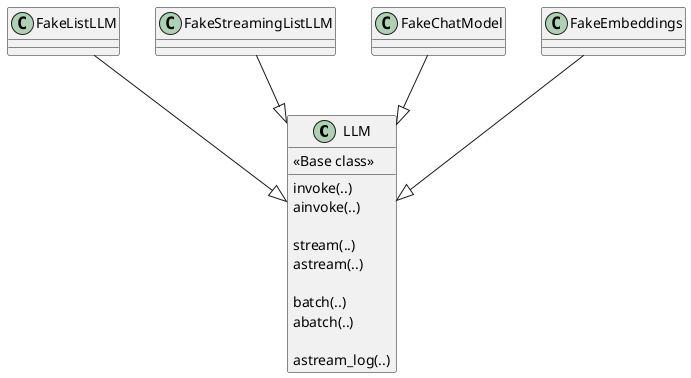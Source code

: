 @startuml

class LLM {
    <<Base class>>

    invoke(..)
    ainvoke(..)

    stream(..)
    astream(..)

    batch(..)
    abatch(..)

    astream_log(..)
}

' https://api.python.langchain.com/en/stable/llms/langchain_community.llms.fake.FakeListLLM.html#langchain_community.llms.fake.FakeListLLM
class FakeListLLM{}
FakeListLLM --|> LLM

' https://api.python.langchain.com/en/latest/language_models/langchain_core.language_models.fake.FakeStreamingListLLM.html#langchain_core.language_models.fake.FakeStreamingListLLM
class FakeStreamingListLLM{}
FakeStreamingListLLM --|> LLM

' https://api.python.langchain.com/en/latest/language_models/langchain_core.language_models.fake_chat_models.GenericFakeChatModel.html#langchain_core.language_models.fake_chat_models.GenericFakeChatModel
class FakeChatModel{}
FakeChatModel --|> LLM

' https://api.python.langchain.com/en/latest/embeddings/langchain_core.embeddings.fake.FakeEmbeddings.html#langchain_core.embeddings.fake.FakeEmbeddings
class FakeEmbeddings{}
FakeEmbeddings --|> LLM

@enduml